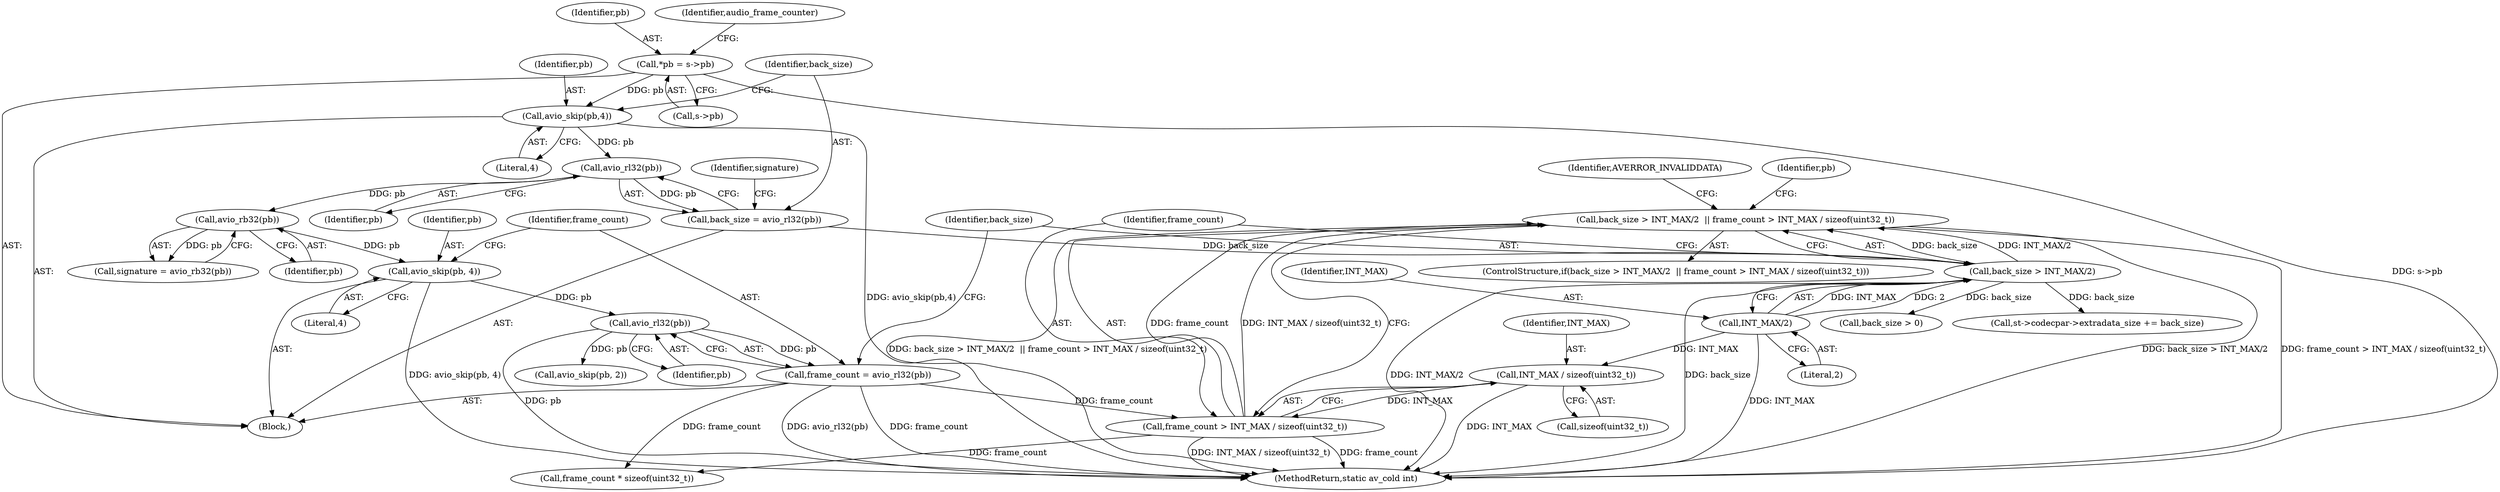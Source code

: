 digraph "0_FFmpeg_96f24d1bee7fe7bac08e2b7c74db1a046c9dc0de@API" {
"1000181" [label="(Call,back_size > INT_MAX/2  || frame_count > INT_MAX / sizeof(uint32_t))"];
"1000182" [label="(Call,back_size > INT_MAX/2)"];
"1000165" [label="(Call,back_size = avio_rl32(pb))"];
"1000167" [label="(Call,avio_rl32(pb))"];
"1000162" [label="(Call,avio_skip(pb,4))"];
"1000116" [label="(Call,*pb = s->pb)"];
"1000184" [label="(Call,INT_MAX/2)"];
"1000187" [label="(Call,frame_count > INT_MAX / sizeof(uint32_t))"];
"1000176" [label="(Call,frame_count = avio_rl32(pb))"];
"1000178" [label="(Call,avio_rl32(pb))"];
"1000173" [label="(Call,avio_skip(pb, 4))"];
"1000171" [label="(Call,avio_rb32(pb))"];
"1000189" [label="(Call,INT_MAX / sizeof(uint32_t))"];
"1000275" [label="(Call,st->codecpar->extradata_size += back_size)"];
"1000167" [label="(Call,avio_rl32(pb))"];
"1000183" [label="(Identifier,back_size)"];
"1000173" [label="(Call,avio_skip(pb, 4))"];
"1000179" [label="(Identifier,pb)"];
"1000168" [label="(Identifier,pb)"];
"1000117" [label="(Identifier,pb)"];
"1000169" [label="(Call,signature = avio_rb32(pb))"];
"1000172" [label="(Identifier,pb)"];
"1000118" [label="(Call,s->pb)"];
"1000189" [label="(Call,INT_MAX / sizeof(uint32_t))"];
"1000175" [label="(Literal,4)"];
"1000191" [label="(Call,sizeof(uint32_t))"];
"1000628" [label="(MethodReturn,static av_cold int)"];
"1000194" [label="(Identifier,AVERROR_INVALIDDATA)"];
"1000174" [label="(Identifier,pb)"];
"1000272" [label="(Call,back_size > 0)"];
"1000171" [label="(Call,avio_rb32(pb))"];
"1000162" [label="(Call,avio_skip(pb,4))"];
"1000163" [label="(Identifier,pb)"];
"1000125" [label="(Identifier,audio_frame_counter)"];
"1000190" [label="(Identifier,INT_MAX)"];
"1000195" [label="(Call,avio_skip(pb, 2))"];
"1000181" [label="(Call,back_size > INT_MAX/2  || frame_count > INT_MAX / sizeof(uint32_t))"];
"1000176" [label="(Call,frame_count = avio_rl32(pb))"];
"1000165" [label="(Call,back_size = avio_rl32(pb))"];
"1000166" [label="(Identifier,back_size)"];
"1000188" [label="(Identifier,frame_count)"];
"1000187" [label="(Call,frame_count > INT_MAX / sizeof(uint32_t))"];
"1000196" [label="(Identifier,pb)"];
"1000114" [label="(Block,)"];
"1000185" [label="(Identifier,INT_MAX)"];
"1000177" [label="(Identifier,frame_count)"];
"1000435" [label="(Call,frame_count * sizeof(uint32_t))"];
"1000170" [label="(Identifier,signature)"];
"1000164" [label="(Literal,4)"];
"1000186" [label="(Literal,2)"];
"1000180" [label="(ControlStructure,if(back_size > INT_MAX/2  || frame_count > INT_MAX / sizeof(uint32_t)))"];
"1000178" [label="(Call,avio_rl32(pb))"];
"1000116" [label="(Call,*pb = s->pb)"];
"1000182" [label="(Call,back_size > INT_MAX/2)"];
"1000184" [label="(Call,INT_MAX/2)"];
"1000181" -> "1000180"  [label="AST: "];
"1000181" -> "1000182"  [label="CFG: "];
"1000181" -> "1000187"  [label="CFG: "];
"1000182" -> "1000181"  [label="AST: "];
"1000187" -> "1000181"  [label="AST: "];
"1000194" -> "1000181"  [label="CFG: "];
"1000196" -> "1000181"  [label="CFG: "];
"1000181" -> "1000628"  [label="DDG: back_size > INT_MAX/2"];
"1000181" -> "1000628"  [label="DDG: frame_count > INT_MAX / sizeof(uint32_t)"];
"1000181" -> "1000628"  [label="DDG: back_size > INT_MAX/2  || frame_count > INT_MAX / sizeof(uint32_t)"];
"1000182" -> "1000181"  [label="DDG: back_size"];
"1000182" -> "1000181"  [label="DDG: INT_MAX/2"];
"1000187" -> "1000181"  [label="DDG: frame_count"];
"1000187" -> "1000181"  [label="DDG: INT_MAX / sizeof(uint32_t)"];
"1000182" -> "1000184"  [label="CFG: "];
"1000183" -> "1000182"  [label="AST: "];
"1000184" -> "1000182"  [label="AST: "];
"1000188" -> "1000182"  [label="CFG: "];
"1000182" -> "1000628"  [label="DDG: INT_MAX/2"];
"1000182" -> "1000628"  [label="DDG: back_size"];
"1000165" -> "1000182"  [label="DDG: back_size"];
"1000184" -> "1000182"  [label="DDG: INT_MAX"];
"1000184" -> "1000182"  [label="DDG: 2"];
"1000182" -> "1000272"  [label="DDG: back_size"];
"1000182" -> "1000275"  [label="DDG: back_size"];
"1000165" -> "1000114"  [label="AST: "];
"1000165" -> "1000167"  [label="CFG: "];
"1000166" -> "1000165"  [label="AST: "];
"1000167" -> "1000165"  [label="AST: "];
"1000170" -> "1000165"  [label="CFG: "];
"1000167" -> "1000165"  [label="DDG: pb"];
"1000167" -> "1000168"  [label="CFG: "];
"1000168" -> "1000167"  [label="AST: "];
"1000162" -> "1000167"  [label="DDG: pb"];
"1000167" -> "1000171"  [label="DDG: pb"];
"1000162" -> "1000114"  [label="AST: "];
"1000162" -> "1000164"  [label="CFG: "];
"1000163" -> "1000162"  [label="AST: "];
"1000164" -> "1000162"  [label="AST: "];
"1000166" -> "1000162"  [label="CFG: "];
"1000162" -> "1000628"  [label="DDG: avio_skip(pb,4)"];
"1000116" -> "1000162"  [label="DDG: pb"];
"1000116" -> "1000114"  [label="AST: "];
"1000116" -> "1000118"  [label="CFG: "];
"1000117" -> "1000116"  [label="AST: "];
"1000118" -> "1000116"  [label="AST: "];
"1000125" -> "1000116"  [label="CFG: "];
"1000116" -> "1000628"  [label="DDG: s->pb"];
"1000184" -> "1000186"  [label="CFG: "];
"1000185" -> "1000184"  [label="AST: "];
"1000186" -> "1000184"  [label="AST: "];
"1000184" -> "1000628"  [label="DDG: INT_MAX"];
"1000184" -> "1000189"  [label="DDG: INT_MAX"];
"1000187" -> "1000189"  [label="CFG: "];
"1000188" -> "1000187"  [label="AST: "];
"1000189" -> "1000187"  [label="AST: "];
"1000187" -> "1000628"  [label="DDG: frame_count"];
"1000187" -> "1000628"  [label="DDG: INT_MAX / sizeof(uint32_t)"];
"1000176" -> "1000187"  [label="DDG: frame_count"];
"1000189" -> "1000187"  [label="DDG: INT_MAX"];
"1000187" -> "1000435"  [label="DDG: frame_count"];
"1000176" -> "1000114"  [label="AST: "];
"1000176" -> "1000178"  [label="CFG: "];
"1000177" -> "1000176"  [label="AST: "];
"1000178" -> "1000176"  [label="AST: "];
"1000183" -> "1000176"  [label="CFG: "];
"1000176" -> "1000628"  [label="DDG: avio_rl32(pb)"];
"1000176" -> "1000628"  [label="DDG: frame_count"];
"1000178" -> "1000176"  [label="DDG: pb"];
"1000176" -> "1000435"  [label="DDG: frame_count"];
"1000178" -> "1000179"  [label="CFG: "];
"1000179" -> "1000178"  [label="AST: "];
"1000178" -> "1000628"  [label="DDG: pb"];
"1000173" -> "1000178"  [label="DDG: pb"];
"1000178" -> "1000195"  [label="DDG: pb"];
"1000173" -> "1000114"  [label="AST: "];
"1000173" -> "1000175"  [label="CFG: "];
"1000174" -> "1000173"  [label="AST: "];
"1000175" -> "1000173"  [label="AST: "];
"1000177" -> "1000173"  [label="CFG: "];
"1000173" -> "1000628"  [label="DDG: avio_skip(pb, 4)"];
"1000171" -> "1000173"  [label="DDG: pb"];
"1000171" -> "1000169"  [label="AST: "];
"1000171" -> "1000172"  [label="CFG: "];
"1000172" -> "1000171"  [label="AST: "];
"1000169" -> "1000171"  [label="CFG: "];
"1000171" -> "1000169"  [label="DDG: pb"];
"1000189" -> "1000191"  [label="CFG: "];
"1000190" -> "1000189"  [label="AST: "];
"1000191" -> "1000189"  [label="AST: "];
"1000189" -> "1000628"  [label="DDG: INT_MAX"];
}
